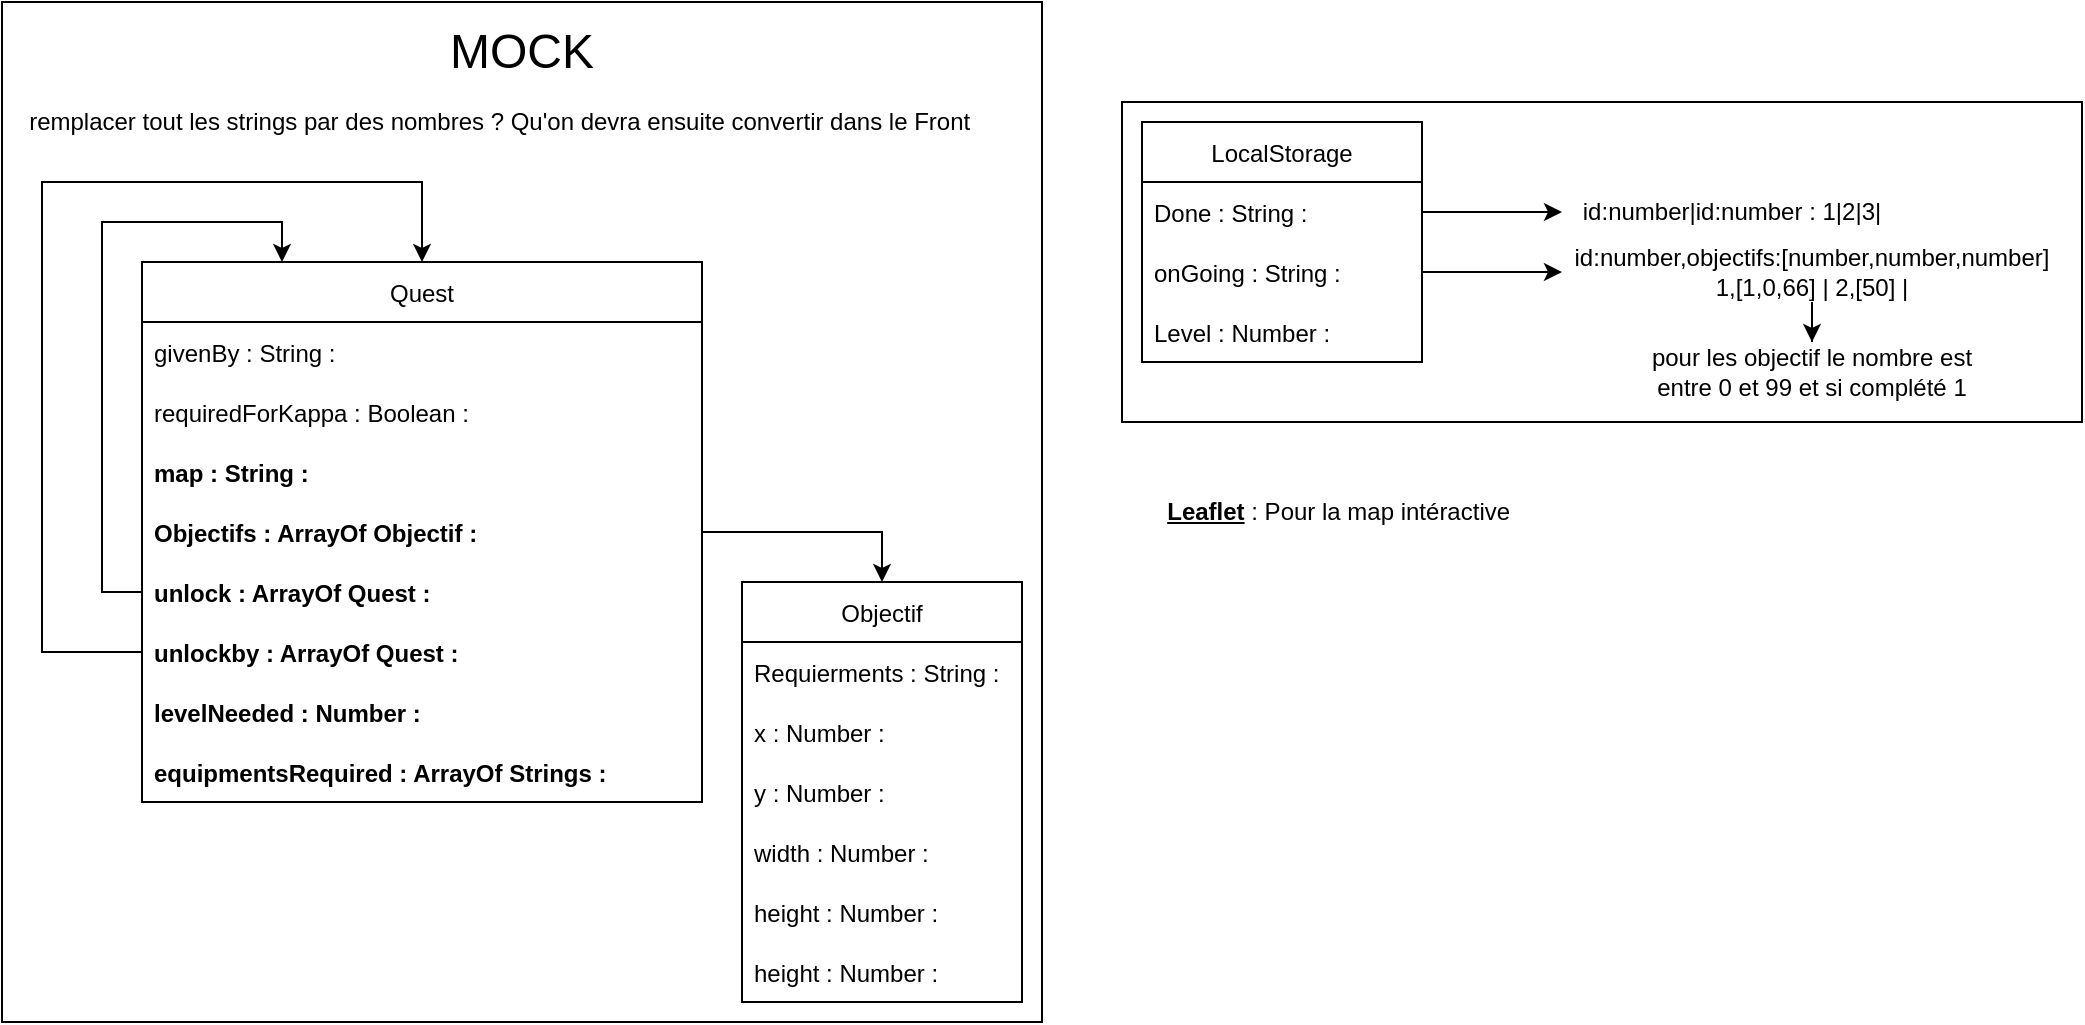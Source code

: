<mxfile version="19.0.3" type="device"><diagram name="Page-1" id="9f46799a-70d6-7492-0946-bef42562c5a5"><mxGraphModel dx="1422" dy="865" grid="1" gridSize="10" guides="1" tooltips="1" connect="1" arrows="1" fold="1" page="1" pageScale="1" pageWidth="1100" pageHeight="850" background="none" math="0" shadow="0"><root><mxCell id="0"/><mxCell id="1" parent="0"/><mxCell id="2KDLwC4VcoyogHusY3sq-51" value="" style="rounded=0;whiteSpace=wrap;html=1;fontSize=24;" parent="1" vertex="1"><mxGeometry x="20" y="80" width="520" height="510" as="geometry"/></mxCell><mxCell id="2KDLwC4VcoyogHusY3sq-46" value="" style="rounded=0;whiteSpace=wrap;html=1;" parent="1" vertex="1"><mxGeometry x="580" y="130" width="480" height="160" as="geometry"/></mxCell><mxCell id="2KDLwC4VcoyogHusY3sq-1" value="Quest" style="swimlane;fontStyle=0;childLayout=stackLayout;horizontal=1;startSize=30;horizontalStack=0;resizeParent=1;resizeParentMax=0;resizeLast=0;collapsible=1;marginBottom=0;" parent="1" vertex="1"><mxGeometry x="90" y="210" width="280" height="270" as="geometry"><mxRectangle x="300" y="170" width="90" height="30" as="alternateBounds"/></mxGeometry></mxCell><mxCell id="2KDLwC4VcoyogHusY3sq-2" value="givenBy : String : " style="text;strokeColor=none;fillColor=none;align=left;verticalAlign=middle;spacingLeft=4;spacingRight=4;overflow=hidden;points=[[0,0.5],[1,0.5]];portConstraint=eastwest;rotatable=0;" parent="2KDLwC4VcoyogHusY3sq-1" vertex="1"><mxGeometry y="30" width="280" height="30" as="geometry"/></mxCell><mxCell id="2KDLwC4VcoyogHusY3sq-3" value="requiredForKappa : Boolean :" style="text;strokeColor=none;fillColor=none;align=left;verticalAlign=middle;spacingLeft=4;spacingRight=4;overflow=hidden;points=[[0,0.5],[1,0.5]];portConstraint=eastwest;rotatable=0;" parent="2KDLwC4VcoyogHusY3sq-1" vertex="1"><mxGeometry y="60" width="280" height="30" as="geometry"/></mxCell><mxCell id="2KDLwC4VcoyogHusY3sq-4" value="map : String :" style="text;strokeColor=none;fillColor=none;align=left;verticalAlign=middle;spacingLeft=4;spacingRight=4;overflow=hidden;points=[[0,0.5],[1,0.5]];portConstraint=eastwest;rotatable=0;fontStyle=1" parent="2KDLwC4VcoyogHusY3sq-1" vertex="1"><mxGeometry y="90" width="280" height="30" as="geometry"/></mxCell><mxCell id="2KDLwC4VcoyogHusY3sq-7" value="Objectifs : ArrayOf Objectif :" style="text;strokeColor=none;fillColor=none;align=left;verticalAlign=middle;spacingLeft=4;spacingRight=4;overflow=hidden;points=[[0,0.5],[1,0.5]];portConstraint=eastwest;rotatable=0;fontStyle=1" parent="2KDLwC4VcoyogHusY3sq-1" vertex="1"><mxGeometry y="120" width="280" height="30" as="geometry"/></mxCell><mxCell id="2KDLwC4VcoyogHusY3sq-9" value="unlock : ArrayOf Quest :" style="text;strokeColor=none;fillColor=none;align=left;verticalAlign=middle;spacingLeft=4;spacingRight=4;overflow=hidden;points=[[0,0.5],[1,0.5]];portConstraint=eastwest;rotatable=0;fontStyle=1" parent="2KDLwC4VcoyogHusY3sq-1" vertex="1"><mxGeometry y="150" width="280" height="30" as="geometry"/></mxCell><mxCell id="2KDLwC4VcoyogHusY3sq-10" value="unlockby : ArrayOf Quest :" style="text;strokeColor=none;fillColor=none;align=left;verticalAlign=middle;spacingLeft=4;spacingRight=4;overflow=hidden;points=[[0,0.5],[1,0.5]];portConstraint=eastwest;rotatable=0;fontStyle=1" parent="2KDLwC4VcoyogHusY3sq-1" vertex="1"><mxGeometry y="180" width="280" height="30" as="geometry"/></mxCell><mxCell id="2KDLwC4VcoyogHusY3sq-8" value="levelNeeded : Number :" style="text;strokeColor=none;fillColor=none;align=left;verticalAlign=middle;spacingLeft=4;spacingRight=4;overflow=hidden;points=[[0,0.5],[1,0.5]];portConstraint=eastwest;rotatable=0;fontStyle=1" parent="2KDLwC4VcoyogHusY3sq-1" vertex="1"><mxGeometry y="210" width="280" height="30" as="geometry"/></mxCell><mxCell id="2KDLwC4VcoyogHusY3sq-12" value="equipmentsRequired : ArrayOf Strings : " style="text;strokeColor=none;fillColor=none;align=left;verticalAlign=middle;spacingLeft=4;spacingRight=4;overflow=hidden;points=[[0,0.5],[1,0.5]];portConstraint=eastwest;rotatable=0;fontStyle=1" parent="2KDLwC4VcoyogHusY3sq-1" vertex="1"><mxGeometry y="240" width="280" height="30" as="geometry"/></mxCell><mxCell id="2KDLwC4VcoyogHusY3sq-23" style="edgeStyle=orthogonalEdgeStyle;rounded=0;orthogonalLoop=1;jettySize=auto;html=1;exitX=0;exitY=0.5;exitDx=0;exitDy=0;entryX=0.5;entryY=0;entryDx=0;entryDy=0;" parent="2KDLwC4VcoyogHusY3sq-1" source="2KDLwC4VcoyogHusY3sq-10" target="2KDLwC4VcoyogHusY3sq-1" edge="1"><mxGeometry relative="1" as="geometry"><mxPoint x="-80" y="-50" as="targetPoint"/><Array as="points"><mxPoint x="-50" y="195"/><mxPoint x="-50" y="-40"/><mxPoint x="140" y="-40"/></Array></mxGeometry></mxCell><mxCell id="2KDLwC4VcoyogHusY3sq-24" style="edgeStyle=orthogonalEdgeStyle;rounded=0;orthogonalLoop=1;jettySize=auto;html=1;exitX=0;exitY=0.5;exitDx=0;exitDy=0;entryX=0.25;entryY=0;entryDx=0;entryDy=0;" parent="2KDLwC4VcoyogHusY3sq-1" source="2KDLwC4VcoyogHusY3sq-9" target="2KDLwC4VcoyogHusY3sq-1" edge="1"><mxGeometry relative="1" as="geometry"><mxPoint x="-20" y="20" as="targetPoint"/><Array as="points"><mxPoint x="-20" y="165"/><mxPoint x="-20" y="-20"/><mxPoint x="70" y="-20"/></Array></mxGeometry></mxCell><mxCell id="2KDLwC4VcoyogHusY3sq-11" value="remplacer tout les strings par des nombres ? Qu'on devra ensuite convertir dans le Front&amp;nbsp;" style="text;html=1;align=center;verticalAlign=middle;resizable=0;points=[];autosize=1;strokeColor=none;fillColor=none;" parent="1" vertex="1"><mxGeometry x="25" y="130" width="490" height="20" as="geometry"/></mxCell><mxCell id="2KDLwC4VcoyogHusY3sq-13" value="Objectif" style="swimlane;fontStyle=0;childLayout=stackLayout;horizontal=1;startSize=30;horizontalStack=0;resizeParent=1;resizeParentMax=0;resizeLast=0;collapsible=1;marginBottom=0;" parent="1" vertex="1"><mxGeometry x="390" y="370" width="140" height="210" as="geometry"/></mxCell><mxCell id="2KDLwC4VcoyogHusY3sq-14" value="Requierments : String : " style="text;strokeColor=none;fillColor=none;align=left;verticalAlign=middle;spacingLeft=4;spacingRight=4;overflow=hidden;points=[[0,0.5],[1,0.5]];portConstraint=eastwest;rotatable=0;" parent="2KDLwC4VcoyogHusY3sq-13" vertex="1"><mxGeometry y="30" width="140" height="30" as="geometry"/></mxCell><mxCell id="2KDLwC4VcoyogHusY3sq-15" value="x : Number :" style="text;strokeColor=none;fillColor=none;align=left;verticalAlign=middle;spacingLeft=4;spacingRight=4;overflow=hidden;points=[[0,0.5],[1,0.5]];portConstraint=eastwest;rotatable=0;" parent="2KDLwC4VcoyogHusY3sq-13" vertex="1"><mxGeometry y="60" width="140" height="30" as="geometry"/></mxCell><mxCell id="2KDLwC4VcoyogHusY3sq-16" value="y : Number :" style="text;strokeColor=none;fillColor=none;align=left;verticalAlign=middle;spacingLeft=4;spacingRight=4;overflow=hidden;points=[[0,0.5],[1,0.5]];portConstraint=eastwest;rotatable=0;" parent="2KDLwC4VcoyogHusY3sq-13" vertex="1"><mxGeometry y="90" width="140" height="30" as="geometry"/></mxCell><mxCell id="2KDLwC4VcoyogHusY3sq-17" value="width : Number :" style="text;strokeColor=none;fillColor=none;align=left;verticalAlign=middle;spacingLeft=4;spacingRight=4;overflow=hidden;points=[[0,0.5],[1,0.5]];portConstraint=eastwest;rotatable=0;" parent="2KDLwC4VcoyogHusY3sq-13" vertex="1"><mxGeometry y="120" width="140" height="30" as="geometry"/></mxCell><mxCell id="2KDLwC4VcoyogHusY3sq-18" value="height : Number :" style="text;strokeColor=none;fillColor=none;align=left;verticalAlign=middle;spacingLeft=4;spacingRight=4;overflow=hidden;points=[[0,0.5],[1,0.5]];portConstraint=eastwest;rotatable=0;" parent="2KDLwC4VcoyogHusY3sq-13" vertex="1"><mxGeometry y="150" width="140" height="30" as="geometry"/></mxCell><mxCell id="2KDLwC4VcoyogHusY3sq-19" value="height : Number :" style="text;strokeColor=none;fillColor=none;align=left;verticalAlign=middle;spacingLeft=4;spacingRight=4;overflow=hidden;points=[[0,0.5],[1,0.5]];portConstraint=eastwest;rotatable=0;" parent="2KDLwC4VcoyogHusY3sq-13" vertex="1"><mxGeometry y="180" width="140" height="30" as="geometry"/></mxCell><mxCell id="2KDLwC4VcoyogHusY3sq-22" style="edgeStyle=orthogonalEdgeStyle;rounded=0;orthogonalLoop=1;jettySize=auto;html=1;exitX=1;exitY=0.5;exitDx=0;exitDy=0;entryX=0.5;entryY=0;entryDx=0;entryDy=0;" parent="1" source="2KDLwC4VcoyogHusY3sq-7" target="2KDLwC4VcoyogHusY3sq-13" edge="1"><mxGeometry relative="1" as="geometry"/></mxCell><mxCell id="2KDLwC4VcoyogHusY3sq-25" value="LocalStorage" style="swimlane;fontStyle=0;childLayout=stackLayout;horizontal=1;startSize=30;horizontalStack=0;resizeParent=1;resizeParentMax=0;resizeLast=0;collapsible=1;marginBottom=0;" parent="1" vertex="1"><mxGeometry x="590" y="140" width="140" height="120" as="geometry"/></mxCell><mxCell id="2KDLwC4VcoyogHusY3sq-26" value="Done : String :" style="text;strokeColor=none;fillColor=none;align=left;verticalAlign=middle;spacingLeft=4;spacingRight=4;overflow=hidden;points=[[0,0.5],[1,0.5]];portConstraint=eastwest;rotatable=0;" parent="2KDLwC4VcoyogHusY3sq-25" vertex="1"><mxGeometry y="30" width="140" height="30" as="geometry"/></mxCell><mxCell id="2KDLwC4VcoyogHusY3sq-27" value="onGoing : String :" style="text;strokeColor=none;fillColor=none;align=left;verticalAlign=middle;spacingLeft=4;spacingRight=4;overflow=hidden;points=[[0,0.5],[1,0.5]];portConstraint=eastwest;rotatable=0;" parent="2KDLwC4VcoyogHusY3sq-25" vertex="1"><mxGeometry y="60" width="140" height="30" as="geometry"/></mxCell><mxCell id="2KDLwC4VcoyogHusY3sq-29" value="Level : Number :" style="text;strokeColor=none;fillColor=none;align=left;verticalAlign=middle;spacingLeft=4;spacingRight=4;overflow=hidden;points=[[0,0.5],[1,0.5]];portConstraint=eastwest;rotatable=0;" parent="2KDLwC4VcoyogHusY3sq-25" vertex="1"><mxGeometry y="90" width="140" height="30" as="geometry"/></mxCell><mxCell id="2KDLwC4VcoyogHusY3sq-30" style="edgeStyle=orthogonalEdgeStyle;rounded=0;orthogonalLoop=1;jettySize=auto;html=1;exitX=1;exitY=0.5;exitDx=0;exitDy=0;entryX=0;entryY=0.5;entryDx=0;entryDy=0;" parent="1" source="2KDLwC4VcoyogHusY3sq-26" target="2KDLwC4VcoyogHusY3sq-32" edge="1"><mxGeometry relative="1" as="geometry"><mxPoint x="800" y="185" as="targetPoint"/></mxGeometry></mxCell><mxCell id="2KDLwC4VcoyogHusY3sq-31" style="edgeStyle=orthogonalEdgeStyle;rounded=0;orthogonalLoop=1;jettySize=auto;html=1;exitX=1;exitY=0.5;exitDx=0;exitDy=0;entryX=0;entryY=0.5;entryDx=0;entryDy=0;" parent="1" source="2KDLwC4VcoyogHusY3sq-27" target="2KDLwC4VcoyogHusY3sq-33" edge="1"><mxGeometry relative="1" as="geometry"><mxPoint x="800" y="215" as="targetPoint"/></mxGeometry></mxCell><mxCell id="2KDLwC4VcoyogHusY3sq-32" value="id:number|id:number : 1|2|3|" style="text;html=1;strokeColor=none;fillColor=none;align=center;verticalAlign=middle;whiteSpace=wrap;rounded=0;" parent="1" vertex="1"><mxGeometry x="800" y="170" width="170" height="30" as="geometry"/></mxCell><mxCell id="2KDLwC4VcoyogHusY3sq-38" style="edgeStyle=orthogonalEdgeStyle;rounded=0;orthogonalLoop=1;jettySize=auto;html=1;entryX=0.5;entryY=0;entryDx=0;entryDy=0;" parent="1" source="2KDLwC4VcoyogHusY3sq-33" target="2KDLwC4VcoyogHusY3sq-35" edge="1"><mxGeometry relative="1" as="geometry"/></mxCell><mxCell id="2KDLwC4VcoyogHusY3sq-33" value="id:number,objectifs:[number,number,number]&lt;br&gt;1,[1,0,66] | 2,[50] |" style="text;html=1;strokeColor=none;fillColor=none;align=center;verticalAlign=middle;whiteSpace=wrap;rounded=0;" parent="1" vertex="1"><mxGeometry x="800" y="200" width="250" height="30" as="geometry"/></mxCell><mxCell id="2KDLwC4VcoyogHusY3sq-35" value="pour les objectif le nombre est entre 0 et 99 et si complété 1" style="text;html=1;strokeColor=none;fillColor=none;align=center;verticalAlign=middle;whiteSpace=wrap;rounded=0;" parent="1" vertex="1"><mxGeometry x="835" y="250" width="180" height="30" as="geometry"/></mxCell><mxCell id="2KDLwC4VcoyogHusY3sq-45" value="&lt;font style=&quot;font-size: 24px;&quot;&gt;MOCK&lt;/font&gt;" style="text;html=1;strokeColor=none;fillColor=none;align=center;verticalAlign=middle;whiteSpace=wrap;rounded=0;" parent="1" vertex="1"><mxGeometry x="250" y="90" width="60" height="30" as="geometry"/></mxCell><mxCell id="_QLWZIXVUr1kJyZWJxaK-1" value="&lt;b&gt;&lt;u&gt;Leaflet&lt;/u&gt; &lt;/b&gt;: Pour la map intéractive&amp;nbsp;" style="text;html=1;strokeColor=none;fillColor=none;align=center;verticalAlign=middle;whiteSpace=wrap;rounded=0;" parent="1" vertex="1"><mxGeometry x="580" y="320" width="220" height="30" as="geometry"/></mxCell></root></mxGraphModel></diagram></mxfile>